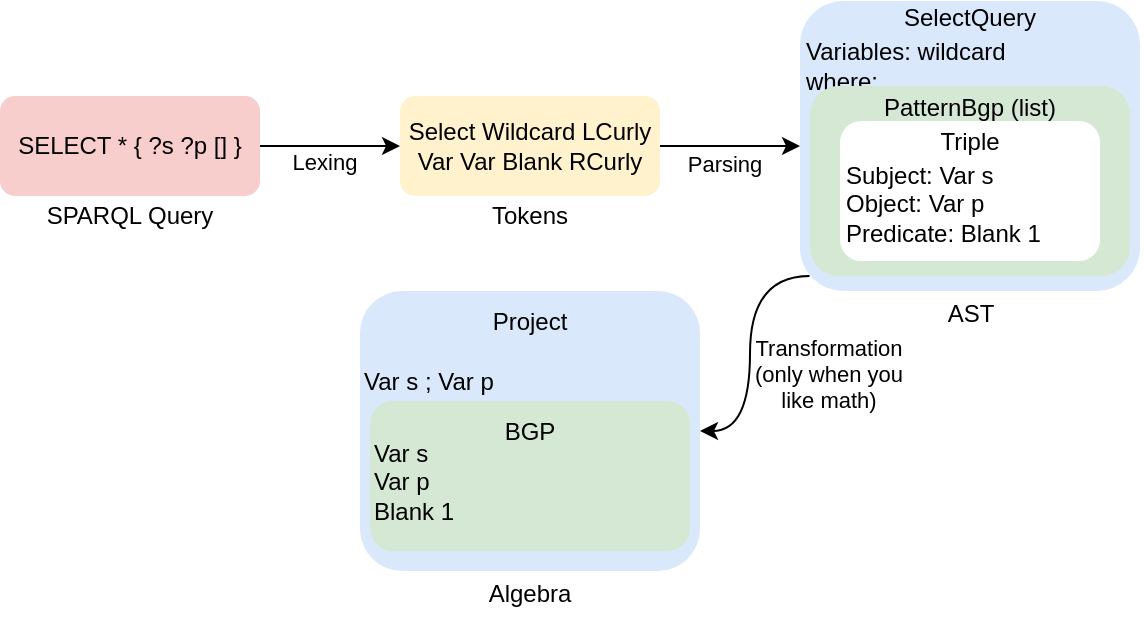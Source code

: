 <mxfile version="28.1.1" pages="3">
  <diagram name="full" id="xw-deUw94Mbxn5bhTyAY">
    <mxGraphModel dx="1426" dy="765" grid="1" gridSize="10" guides="1" tooltips="1" connect="1" arrows="1" fold="1" page="1" pageScale="1" pageWidth="850" pageHeight="1100" math="0" shadow="0">
      <root>
        <mxCell id="0" />
        <mxCell id="1" parent="0" />
        <mxCell id="N1nAg5IsWIKCWhD5TEbV-29" style="edgeStyle=orthogonalEdgeStyle;rounded=0;orthogonalLoop=1;jettySize=auto;html=1;entryX=0;entryY=0.5;entryDx=0;entryDy=0;" parent="1" source="N1nAg5IsWIKCWhD5TEbV-2" target="N1nAg5IsWIKCWhD5TEbV-3" edge="1">
          <mxGeometry relative="1" as="geometry" />
        </mxCell>
        <mxCell id="N1nAg5IsWIKCWhD5TEbV-30" value="Lexing" style="edgeLabel;html=1;align=center;verticalAlign=middle;resizable=0;points=[];" parent="N1nAg5IsWIKCWhD5TEbV-29" vertex="1" connectable="0">
          <mxGeometry x="-0.196" y="-1" relative="1" as="geometry">
            <mxPoint x="4" y="7" as="offset" />
          </mxGeometry>
        </mxCell>
        <mxCell id="N1nAg5IsWIKCWhD5TEbV-2" value="SELECT * { ?s ?p [] }" style="rounded=1;whiteSpace=wrap;html=1;strokeColor=none;fillColor=#f8cecc;" parent="1" vertex="1">
          <mxGeometry x="200" y="360" width="130" height="50" as="geometry" />
        </mxCell>
        <mxCell id="N1nAg5IsWIKCWhD5TEbV-31" style="edgeStyle=orthogonalEdgeStyle;rounded=0;orthogonalLoop=1;jettySize=auto;html=1;entryX=0;entryY=0.5;entryDx=0;entryDy=0;" parent="1" source="N1nAg5IsWIKCWhD5TEbV-3" target="N1nAg5IsWIKCWhD5TEbV-23" edge="1">
          <mxGeometry relative="1" as="geometry" />
        </mxCell>
        <mxCell id="N1nAg5IsWIKCWhD5TEbV-32" value="Parsing" style="edgeLabel;html=1;align=center;verticalAlign=middle;resizable=0;points=[];" parent="N1nAg5IsWIKCWhD5TEbV-31" vertex="1" connectable="0">
          <mxGeometry x="-0.278" y="-3" relative="1" as="geometry">
            <mxPoint x="6" y="6" as="offset" />
          </mxGeometry>
        </mxCell>
        <mxCell id="N1nAg5IsWIKCWhD5TEbV-3" value="Select Wildcard LCurly Var Var Blank RCurly" style="rounded=1;whiteSpace=wrap;html=1;strokeColor=none;fillColor=#fff2cc;" parent="1" vertex="1">
          <mxGeometry x="400" y="360" width="130" height="50" as="geometry" />
        </mxCell>
        <mxCell id="N1nAg5IsWIKCWhD5TEbV-8" value="SPARQL Query" style="text;html=1;align=center;verticalAlign=middle;whiteSpace=wrap;rounded=0;" parent="1" vertex="1">
          <mxGeometry x="200" y="410" width="130" height="20" as="geometry" />
        </mxCell>
        <mxCell id="N1nAg5IsWIKCWhD5TEbV-9" value="Tokens" style="text;html=1;align=center;verticalAlign=middle;whiteSpace=wrap;rounded=0;" parent="1" vertex="1">
          <mxGeometry x="400" y="410" width="130" height="20" as="geometry" />
        </mxCell>
        <mxCell id="N1nAg5IsWIKCWhD5TEbV-51" style="edgeStyle=orthogonalEdgeStyle;rounded=0;orthogonalLoop=1;jettySize=auto;html=1;exitX=0.028;exitY=0.948;exitDx=0;exitDy=0;entryX=1;entryY=0.5;entryDx=0;entryDy=0;exitPerimeter=0;curved=1;" parent="1" source="N1nAg5IsWIKCWhD5TEbV-23" target="N1nAg5IsWIKCWhD5TEbV-39" edge="1">
          <mxGeometry relative="1" as="geometry" />
        </mxCell>
        <mxCell id="N1nAg5IsWIKCWhD5TEbV-52" value="Transformation&lt;br&gt;&lt;div&gt;(only when you&lt;/div&gt;&lt;div&gt;like math)&lt;/div&gt;" style="edgeLabel;html=1;align=center;verticalAlign=middle;resizable=0;points=[];" parent="N1nAg5IsWIKCWhD5TEbV-51" vertex="1" connectable="0">
          <mxGeometry x="0.109" y="1" relative="1" as="geometry">
            <mxPoint x="38" y="5" as="offset" />
          </mxGeometry>
        </mxCell>
        <mxCell id="N1nAg5IsWIKCWhD5TEbV-23" value="" style="rounded=1;whiteSpace=wrap;html=1;fillColor=#dae8fc;strokeColor=none;" parent="1" vertex="1">
          <mxGeometry x="600" y="312.5" width="170" height="145" as="geometry" />
        </mxCell>
        <mxCell id="N1nAg5IsWIKCWhD5TEbV-24" value="SelectQuery" style="text;html=1;align=center;verticalAlign=middle;whiteSpace=wrap;rounded=0;" parent="1" vertex="1">
          <mxGeometry x="600" y="312.5" width="170" height="17.5" as="geometry" />
        </mxCell>
        <mxCell id="N1nAg5IsWIKCWhD5TEbV-25" value="&lt;div&gt;Variables: wildcard&lt;/div&gt;where:" style="text;html=1;align=left;verticalAlign=middle;whiteSpace=wrap;rounded=0;" parent="1" vertex="1">
          <mxGeometry x="601" y="330" width="170" height="30" as="geometry" />
        </mxCell>
        <mxCell id="N1nAg5IsWIKCWhD5TEbV-26" value="" style="rounded=1;whiteSpace=wrap;html=1;fillColor=#d5e8d4;strokeColor=none;" parent="1" vertex="1">
          <mxGeometry x="605" y="355" width="160" height="95" as="geometry" />
        </mxCell>
        <mxCell id="N1nAg5IsWIKCWhD5TEbV-27" value="PatternBgp (list)" style="text;html=1;align=center;verticalAlign=middle;whiteSpace=wrap;rounded=0;" parent="1" vertex="1">
          <mxGeometry x="605" y="355" width="160" height="22.5" as="geometry" />
        </mxCell>
        <mxCell id="N1nAg5IsWIKCWhD5TEbV-39" value="" style="rounded=1;whiteSpace=wrap;html=1;fillColor=#dae8fc;strokeColor=none;" parent="1" vertex="1">
          <mxGeometry x="380" y="457.5" width="170" height="140" as="geometry" />
        </mxCell>
        <mxCell id="N1nAg5IsWIKCWhD5TEbV-40" value="Project" style="text;html=1;align=center;verticalAlign=middle;whiteSpace=wrap;rounded=0;" parent="1" vertex="1">
          <mxGeometry x="380" y="457.5" width="170" height="30" as="geometry" />
        </mxCell>
        <mxCell id="N1nAg5IsWIKCWhD5TEbV-41" value="Var s ; Var p" style="text;html=1;align=left;verticalAlign=middle;whiteSpace=wrap;rounded=0;" parent="1" vertex="1">
          <mxGeometry x="380" y="487.5" width="170" height="30" as="geometry" />
        </mxCell>
        <mxCell id="N1nAg5IsWIKCWhD5TEbV-42" value="" style="rounded=1;whiteSpace=wrap;html=1;fillColor=#d5e8d4;strokeColor=none;" parent="1" vertex="1">
          <mxGeometry x="385" y="512.5" width="160" height="75" as="geometry" />
        </mxCell>
        <mxCell id="N1nAg5IsWIKCWhD5TEbV-43" value="BGP" style="text;html=1;align=center;verticalAlign=middle;whiteSpace=wrap;rounded=0;" parent="1" vertex="1">
          <mxGeometry x="385" y="512.5" width="160" height="30" as="geometry" />
        </mxCell>
        <mxCell id="N1nAg5IsWIKCWhD5TEbV-44" value="&lt;div&gt;Var s&lt;/div&gt;&lt;div&gt;Var p&lt;/div&gt;Blank 1" style="text;html=1;align=left;verticalAlign=middle;whiteSpace=wrap;rounded=0;" parent="1" vertex="1">
          <mxGeometry x="385" y="527.5" width="155" height="50" as="geometry" />
        </mxCell>
        <mxCell id="N1nAg5IsWIKCWhD5TEbV-46" value="" style="rounded=1;whiteSpace=wrap;html=1;strokeColor=none;" parent="1" vertex="1">
          <mxGeometry x="620" y="372.5" width="130" height="70" as="geometry" />
        </mxCell>
        <mxCell id="N1nAg5IsWIKCWhD5TEbV-47" value="Triple" style="text;html=1;align=center;verticalAlign=middle;whiteSpace=wrap;rounded=0;" parent="1" vertex="1">
          <mxGeometry x="620" y="376.5" width="130" height="12.5" as="geometry" />
        </mxCell>
        <mxCell id="N1nAg5IsWIKCWhD5TEbV-28" value="&lt;div&gt;Subject: Var s&amp;nbsp;&lt;/div&gt;&lt;div&gt;Object: Var p&lt;/div&gt;Predicate: Blank 1" style="text;html=1;align=left;verticalAlign=middle;whiteSpace=wrap;rounded=0;" parent="1" vertex="1">
          <mxGeometry x="621" y="392.5" width="114" height="42.5" as="geometry" />
        </mxCell>
        <mxCell id="N1nAg5IsWIKCWhD5TEbV-48" value="AST" style="text;html=1;align=center;verticalAlign=middle;whiteSpace=wrap;rounded=0;" parent="1" vertex="1">
          <mxGeometry x="601" y="457.5" width="169" height="22.5" as="geometry" />
        </mxCell>
        <mxCell id="N1nAg5IsWIKCWhD5TEbV-49" value="Algebra" style="text;html=1;align=center;verticalAlign=middle;whiteSpace=wrap;rounded=0;" parent="1" vertex="1">
          <mxGeometry x="380" y="597.5" width="170" height="22.5" as="geometry" />
        </mxCell>
      </root>
    </mxGraphModel>
  </diagram>
  <diagram name="flat" id="9lu97Q4doFGUZIZxcehw">
    <mxGraphModel dx="1426" dy="765" grid="1" gridSize="10" guides="1" tooltips="1" connect="1" arrows="1" fold="1" page="1" pageScale="1" pageWidth="850" pageHeight="1100" math="0" shadow="0">
      <root>
        <mxCell id="YFJSG78VTgbqw0E2_xot-0" />
        <mxCell id="YFJSG78VTgbqw0E2_xot-1" parent="YFJSG78VTgbqw0E2_xot-0" />
        <mxCell id="YFJSG78VTgbqw0E2_xot-2" style="edgeStyle=orthogonalEdgeStyle;rounded=0;orthogonalLoop=1;jettySize=auto;html=1;entryX=0;entryY=0.5;entryDx=0;entryDy=0;" parent="YFJSG78VTgbqw0E2_xot-1" source="YFJSG78VTgbqw0E2_xot-4" target="YFJSG78VTgbqw0E2_xot-7" edge="1">
          <mxGeometry relative="1" as="geometry" />
        </mxCell>
        <mxCell id="YFJSG78VTgbqw0E2_xot-3" value="Lexing" style="edgeLabel;html=1;align=center;verticalAlign=middle;resizable=0;points=[];" parent="YFJSG78VTgbqw0E2_xot-2" vertex="1" connectable="0">
          <mxGeometry x="-0.196" y="-1" relative="1" as="geometry">
            <mxPoint x="4" y="7" as="offset" />
          </mxGeometry>
        </mxCell>
        <mxCell id="YFJSG78VTgbqw0E2_xot-4" value="SELECT * { ?s ?p [] }" style="rounded=1;whiteSpace=wrap;html=1;strokeColor=none;fillColor=#f8cecc;" parent="YFJSG78VTgbqw0E2_xot-1" vertex="1">
          <mxGeometry x="200" y="360" width="130" height="50" as="geometry" />
        </mxCell>
        <mxCell id="YFJSG78VTgbqw0E2_xot-5" style="edgeStyle=orthogonalEdgeStyle;rounded=0;orthogonalLoop=1;jettySize=auto;html=1;entryX=0;entryY=0.5;entryDx=0;entryDy=0;" parent="YFJSG78VTgbqw0E2_xot-1" source="YFJSG78VTgbqw0E2_xot-7" target="YFJSG78VTgbqw0E2_xot-12" edge="1">
          <mxGeometry relative="1" as="geometry" />
        </mxCell>
        <mxCell id="YFJSG78VTgbqw0E2_xot-6" value="Parsing" style="edgeLabel;html=1;align=center;verticalAlign=middle;resizable=0;points=[];" parent="YFJSG78VTgbqw0E2_xot-5" vertex="1" connectable="0">
          <mxGeometry x="-0.278" y="-3" relative="1" as="geometry">
            <mxPoint x="6" y="6" as="offset" />
          </mxGeometry>
        </mxCell>
        <mxCell id="YFJSG78VTgbqw0E2_xot-7" value="Select Wildcard LCurly Var Var Blank RCurly" style="rounded=1;whiteSpace=wrap;html=1;strokeColor=none;fillColor=#fff2cc;" parent="YFJSG78VTgbqw0E2_xot-1" vertex="1">
          <mxGeometry x="400" y="360" width="130" height="50" as="geometry" />
        </mxCell>
        <mxCell id="YFJSG78VTgbqw0E2_xot-8" value="SPARQL Query" style="text;html=1;align=center;verticalAlign=middle;whiteSpace=wrap;rounded=0;" parent="YFJSG78VTgbqw0E2_xot-1" vertex="1">
          <mxGeometry x="200" y="410" width="130" height="20" as="geometry" />
        </mxCell>
        <mxCell id="YFJSG78VTgbqw0E2_xot-9" value="Tokens" style="text;html=1;align=center;verticalAlign=middle;whiteSpace=wrap;rounded=0;" parent="YFJSG78VTgbqw0E2_xot-1" vertex="1">
          <mxGeometry x="400" y="410" width="130" height="20" as="geometry" />
        </mxCell>
        <mxCell id="YFJSG78VTgbqw0E2_xot-12" value="" style="rounded=1;whiteSpace=wrap;html=1;fillColor=#dae8fc;strokeColor=none;" parent="YFJSG78VTgbqw0E2_xot-1" vertex="1">
          <mxGeometry x="600" y="312.5" width="170" height="145" as="geometry" />
        </mxCell>
        <mxCell id="YFJSG78VTgbqw0E2_xot-13" value="SelectQuery" style="text;html=1;align=center;verticalAlign=middle;whiteSpace=wrap;rounded=0;" parent="YFJSG78VTgbqw0E2_xot-1" vertex="1">
          <mxGeometry x="600" y="312.5" width="170" height="17.5" as="geometry" />
        </mxCell>
        <mxCell id="YFJSG78VTgbqw0E2_xot-14" value="&lt;div&gt;Variables: wildcard&lt;/div&gt;where:" style="text;html=1;align=left;verticalAlign=middle;whiteSpace=wrap;rounded=0;" parent="YFJSG78VTgbqw0E2_xot-1" vertex="1">
          <mxGeometry x="601" y="330" width="170" height="30" as="geometry" />
        </mxCell>
        <mxCell id="YFJSG78VTgbqw0E2_xot-15" value="" style="rounded=1;whiteSpace=wrap;html=1;fillColor=#d5e8d4;strokeColor=none;" parent="YFJSG78VTgbqw0E2_xot-1" vertex="1">
          <mxGeometry x="605" y="355" width="160" height="95" as="geometry" />
        </mxCell>
        <mxCell id="YFJSG78VTgbqw0E2_xot-16" value="PatternBgp (list)" style="text;html=1;align=center;verticalAlign=middle;whiteSpace=wrap;rounded=0;" parent="YFJSG78VTgbqw0E2_xot-1" vertex="1">
          <mxGeometry x="605" y="355" width="160" height="22.5" as="geometry" />
        </mxCell>
        <mxCell id="YFJSG78VTgbqw0E2_xot-23" value="" style="rounded=1;whiteSpace=wrap;html=1;strokeColor=none;" parent="YFJSG78VTgbqw0E2_xot-1" vertex="1">
          <mxGeometry x="620" y="372.5" width="130" height="70" as="geometry" />
        </mxCell>
        <mxCell id="YFJSG78VTgbqw0E2_xot-24" value="Triple" style="text;html=1;align=center;verticalAlign=middle;whiteSpace=wrap;rounded=0;" parent="YFJSG78VTgbqw0E2_xot-1" vertex="1">
          <mxGeometry x="620" y="376.5" width="130" height="12.5" as="geometry" />
        </mxCell>
        <mxCell id="YFJSG78VTgbqw0E2_xot-25" value="&lt;div&gt;Subject: Var s&amp;nbsp;&lt;/div&gt;&lt;div&gt;Object: Var p&lt;/div&gt;Predicate: Blank 1" style="text;html=1;align=left;verticalAlign=middle;whiteSpace=wrap;rounded=0;" parent="YFJSG78VTgbqw0E2_xot-1" vertex="1">
          <mxGeometry x="621" y="392.5" width="114" height="42.5" as="geometry" />
        </mxCell>
        <mxCell id="YFJSG78VTgbqw0E2_xot-26" value="AST" style="text;html=1;align=center;verticalAlign=middle;whiteSpace=wrap;rounded=0;" parent="YFJSG78VTgbqw0E2_xot-1" vertex="1">
          <mxGeometry x="601" y="457.5" width="169" height="22.5" as="geometry" />
        </mxCell>
      </root>
    </mxGraphModel>
  </diagram>
  <diagram name="short" id="9aKjbQ56WM8DVEDU8nJz">
    <mxGraphModel dx="570" dy="306" grid="1" gridSize="10" guides="1" tooltips="1" connect="1" arrows="1" fold="1" page="1" pageScale="1" pageWidth="850" pageHeight="1100" math="0" shadow="0">
      <root>
        <mxCell id="0uwOEBNtEkltSSNn3gQM-0" />
        <mxCell id="0uwOEBNtEkltSSNn3gQM-1" parent="0uwOEBNtEkltSSNn3gQM-0" />
        <mxCell id="0uwOEBNtEkltSSNn3gQM-2" style="edgeStyle=orthogonalEdgeStyle;rounded=0;orthogonalLoop=1;jettySize=auto;html=1;entryX=0;entryY=0.5;entryDx=0;entryDy=0;" edge="1" parent="0uwOEBNtEkltSSNn3gQM-1" source="0uwOEBNtEkltSSNn3gQM-4" target="0uwOEBNtEkltSSNn3gQM-7">
          <mxGeometry relative="1" as="geometry" />
        </mxCell>
        <mxCell id="0uwOEBNtEkltSSNn3gQM-3" value="Lexing" style="edgeLabel;html=1;align=center;verticalAlign=middle;resizable=0;points=[];" vertex="1" connectable="0" parent="0uwOEBNtEkltSSNn3gQM-2">
          <mxGeometry x="-0.196" y="-1" relative="1" as="geometry">
            <mxPoint x="4" y="7" as="offset" />
          </mxGeometry>
        </mxCell>
        <mxCell id="0uwOEBNtEkltSSNn3gQM-4" value="SELECT * { ?s ?p [] }" style="rounded=1;whiteSpace=wrap;html=1;strokeColor=none;fillColor=#f8cecc;" vertex="1" parent="0uwOEBNtEkltSSNn3gQM-1">
          <mxGeometry x="200" y="360" width="130" height="50" as="geometry" />
        </mxCell>
        <mxCell id="0uwOEBNtEkltSSNn3gQM-7" value="Select Wildcard LCurly Var Var Blank RCurly" style="rounded=1;whiteSpace=wrap;html=1;strokeColor=none;fillColor=#fff2cc;" vertex="1" parent="0uwOEBNtEkltSSNn3gQM-1">
          <mxGeometry x="400" y="360" width="130" height="50" as="geometry" />
        </mxCell>
        <mxCell id="0uwOEBNtEkltSSNn3gQM-8" value="SPARQL Query" style="text;html=1;align=center;verticalAlign=middle;whiteSpace=wrap;rounded=0;" vertex="1" parent="0uwOEBNtEkltSSNn3gQM-1">
          <mxGeometry x="200" y="410" width="130" height="20" as="geometry" />
        </mxCell>
        <mxCell id="0uwOEBNtEkltSSNn3gQM-9" value="Tokens" style="text;html=1;align=center;verticalAlign=middle;whiteSpace=wrap;rounded=0;" vertex="1" parent="0uwOEBNtEkltSSNn3gQM-1">
          <mxGeometry x="400" y="410" width="130" height="20" as="geometry" />
        </mxCell>
      </root>
    </mxGraphModel>
  </diagram>
</mxfile>
